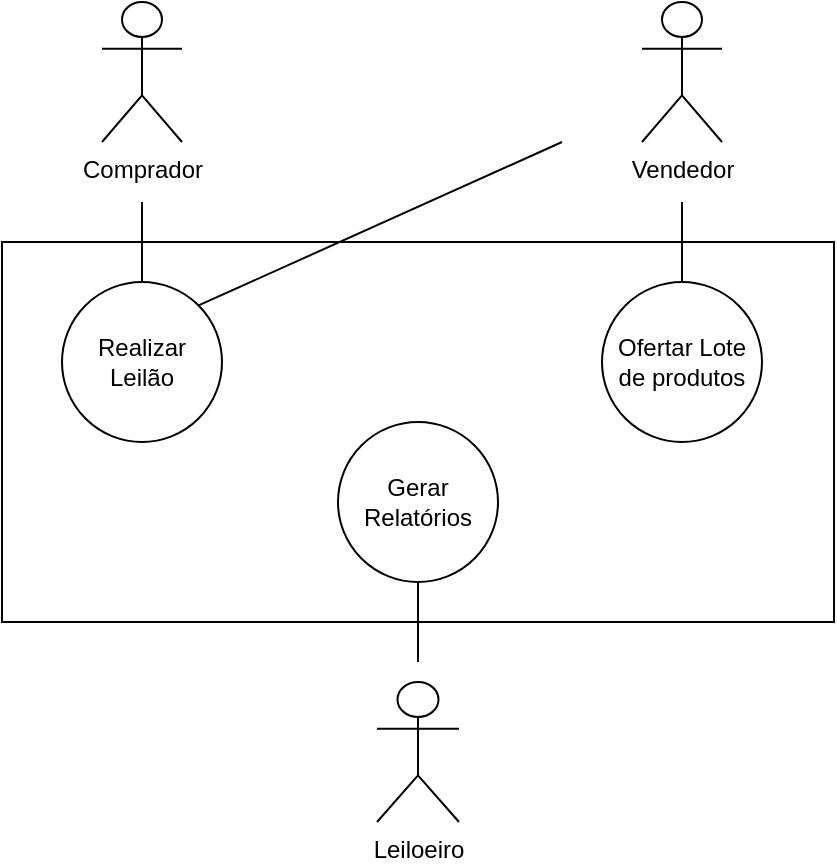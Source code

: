 <mxfile version="15.1.4" type="github">
  <diagram id="K21IjgdzqTcjg3Sms2WV" name="Page-1">
    <mxGraphModel dx="868" dy="434" grid="1" gridSize="10" guides="1" tooltips="1" connect="1" arrows="1" fold="1" page="1" pageScale="1" pageWidth="827" pageHeight="1169" math="0" shadow="0">
      <root>
        <mxCell id="0" />
        <mxCell id="1" parent="0" />
        <mxCell id="XvHnoa--2aM1hIQJJOjt-1" value="" style="rounded=0;whiteSpace=wrap;html=1;" vertex="1" parent="1">
          <mxGeometry x="220" y="150" width="416" height="190" as="geometry" />
        </mxCell>
        <mxCell id="XvHnoa--2aM1hIQJJOjt-2" value="Comprador" style="shape=umlActor;verticalLabelPosition=bottom;verticalAlign=top;html=1;outlineConnect=0;" vertex="1" parent="1">
          <mxGeometry x="270" y="30" width="40" height="70" as="geometry" />
        </mxCell>
        <mxCell id="XvHnoa--2aM1hIQJJOjt-3" value="Vendedor" style="shape=umlActor;verticalLabelPosition=bottom;verticalAlign=top;html=1;outlineConnect=0;" vertex="1" parent="1">
          <mxGeometry x="540" y="30" width="40" height="70" as="geometry" />
        </mxCell>
        <mxCell id="XvHnoa--2aM1hIQJJOjt-4" value="Leiloeiro" style="shape=umlActor;verticalLabelPosition=bottom;verticalAlign=top;html=1;outlineConnect=0;" vertex="1" parent="1">
          <mxGeometry x="407.5" y="370" width="41" height="70" as="geometry" />
        </mxCell>
        <mxCell id="XvHnoa--2aM1hIQJJOjt-6" value="Realizar Leilão" style="ellipse;whiteSpace=wrap;html=1;aspect=fixed;" vertex="1" parent="1">
          <mxGeometry x="250" y="170" width="80" height="80" as="geometry" />
        </mxCell>
        <mxCell id="XvHnoa--2aM1hIQJJOjt-7" value="Ofertar Lote de produtos" style="ellipse;whiteSpace=wrap;html=1;aspect=fixed;" vertex="1" parent="1">
          <mxGeometry x="520" y="170" width="80" height="80" as="geometry" />
        </mxCell>
        <mxCell id="XvHnoa--2aM1hIQJJOjt-8" value="Gerar Relatórios" style="ellipse;whiteSpace=wrap;html=1;aspect=fixed;" vertex="1" parent="1">
          <mxGeometry x="388" y="240" width="80" height="80" as="geometry" />
        </mxCell>
        <mxCell id="XvHnoa--2aM1hIQJJOjt-9" value="" style="endArrow=none;html=1;exitX=0.5;exitY=0;exitDx=0;exitDy=0;" edge="1" parent="1" source="XvHnoa--2aM1hIQJJOjt-6">
          <mxGeometry width="50" height="50" relative="1" as="geometry">
            <mxPoint x="390" y="250" as="sourcePoint" />
            <mxPoint x="290" y="130" as="targetPoint" />
          </mxGeometry>
        </mxCell>
        <mxCell id="XvHnoa--2aM1hIQJJOjt-10" value="" style="endArrow=none;html=1;exitX=1;exitY=0;exitDx=0;exitDy=0;" edge="1" parent="1" source="XvHnoa--2aM1hIQJJOjt-6">
          <mxGeometry width="50" height="50" relative="1" as="geometry">
            <mxPoint x="390" y="250" as="sourcePoint" />
            <mxPoint x="500" y="100" as="targetPoint" />
          </mxGeometry>
        </mxCell>
        <mxCell id="XvHnoa--2aM1hIQJJOjt-11" value="" style="endArrow=none;html=1;entryX=0.5;entryY=0;entryDx=0;entryDy=0;" edge="1" parent="1" target="XvHnoa--2aM1hIQJJOjt-7">
          <mxGeometry width="50" height="50" relative="1" as="geometry">
            <mxPoint x="560" y="130" as="sourcePoint" />
            <mxPoint x="440" y="200" as="targetPoint" />
          </mxGeometry>
        </mxCell>
        <mxCell id="XvHnoa--2aM1hIQJJOjt-12" value="" style="endArrow=none;html=1;exitX=0.5;exitY=1;exitDx=0;exitDy=0;" edge="1" parent="1" source="XvHnoa--2aM1hIQJJOjt-8">
          <mxGeometry width="50" height="50" relative="1" as="geometry">
            <mxPoint x="390" y="250" as="sourcePoint" />
            <mxPoint x="428" y="360" as="targetPoint" />
          </mxGeometry>
        </mxCell>
      </root>
    </mxGraphModel>
  </diagram>
</mxfile>
